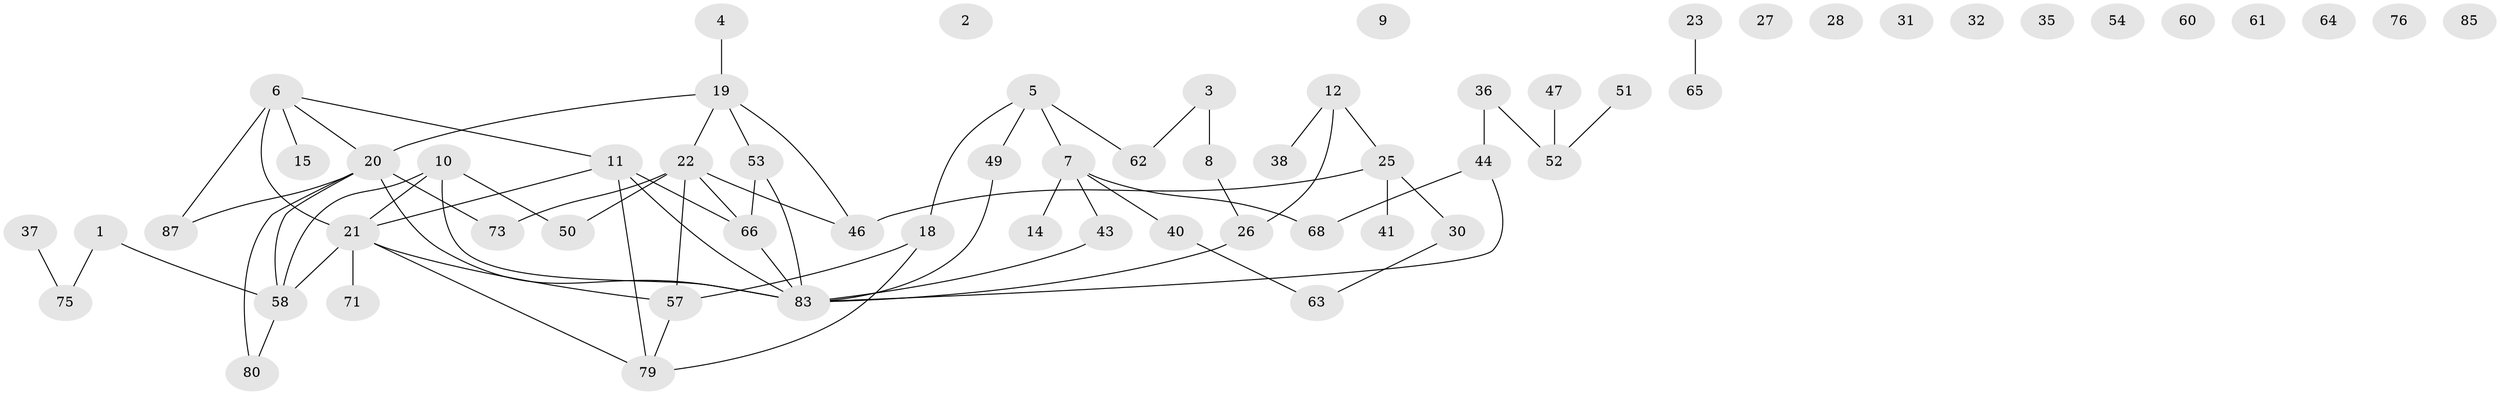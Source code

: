 // Generated by graph-tools (version 1.1) at 2025/23/03/03/25 07:23:29]
// undirected, 62 vertices, 71 edges
graph export_dot {
graph [start="1"]
  node [color=gray90,style=filled];
  1;
  2;
  3 [super="+45"];
  4;
  5 [super="+16"];
  6 [super="+29"];
  7 [super="+13"];
  8 [super="+56"];
  9;
  10 [super="+59"];
  11 [super="+39"];
  12 [super="+70"];
  14 [super="+55"];
  15 [super="+17"];
  18 [super="+24"];
  19 [super="+77"];
  20 [super="+33"];
  21 [super="+72"];
  22 [super="+34"];
  23 [super="+74"];
  25 [super="+82"];
  26;
  27;
  28;
  30 [super="+42"];
  31;
  32;
  35;
  36 [super="+48"];
  37;
  38;
  40;
  41;
  43;
  44 [super="+69"];
  46;
  47;
  49;
  50;
  51;
  52;
  53 [super="+78"];
  54;
  57 [super="+84"];
  58 [super="+67"];
  60;
  61;
  62;
  63;
  64;
  65;
  66;
  68;
  71;
  73;
  75 [super="+81"];
  76;
  79;
  80;
  83 [super="+86"];
  85;
  87;
  1 -- 75;
  1 -- 58;
  3 -- 62;
  3 -- 8 [weight=2];
  4 -- 19;
  5 -- 49;
  5 -- 62;
  5 -- 7;
  5 -- 18;
  6 -- 20;
  6 -- 87;
  6 -- 11;
  6 -- 21 [weight=2];
  6 -- 15;
  7 -- 40;
  7 -- 43;
  7 -- 68;
  7 -- 14;
  8 -- 26;
  10 -- 50;
  10 -- 83;
  10 -- 58 [weight=2];
  10 -- 21;
  11 -- 83;
  11 -- 66;
  11 -- 21;
  11 -- 79;
  12 -- 25;
  12 -- 26;
  12 -- 38;
  18 -- 79;
  18 -- 57;
  19 -- 46;
  19 -- 20;
  19 -- 53;
  19 -- 22;
  20 -- 73;
  20 -- 87;
  20 -- 83;
  20 -- 80;
  20 -- 58;
  21 -- 71;
  21 -- 57;
  21 -- 79;
  21 -- 58;
  22 -- 46;
  22 -- 73;
  22 -- 50;
  22 -- 66;
  22 -- 57;
  23 -- 65;
  25 -- 30;
  25 -- 46;
  25 -- 41;
  26 -- 83;
  30 -- 63;
  36 -- 52;
  36 -- 44;
  37 -- 75;
  40 -- 63;
  43 -- 83;
  44 -- 83;
  44 -- 68;
  47 -- 52;
  49 -- 83;
  51 -- 52;
  53 -- 66;
  53 -- 83;
  57 -- 79;
  58 -- 80;
  66 -- 83;
}
